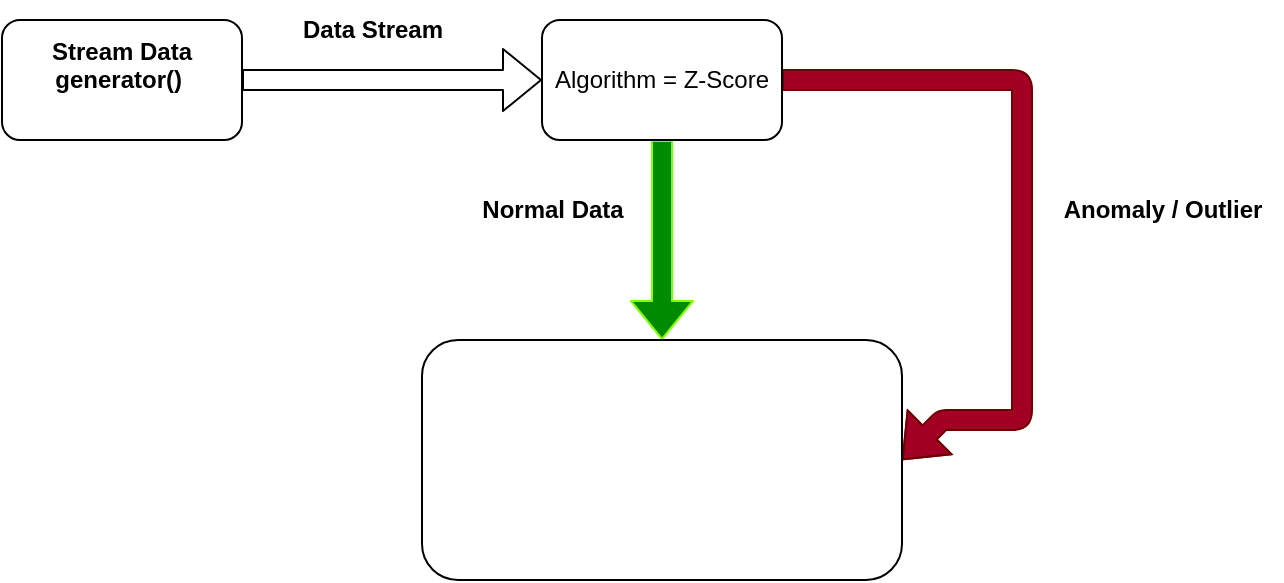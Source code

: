 <mxfile>
    <diagram id="HKMoVnsV47ZN6oj1n0BE" name="Page-1">
        <mxGraphModel dx="1082" dy="755" grid="1" gridSize="10" guides="1" tooltips="1" connect="1" arrows="1" fold="1" page="1" pageScale="1" pageWidth="850" pageHeight="1100" math="0" shadow="0">
            <root>
                <mxCell id="0"/>
                <mxCell id="1" parent="0"/>
                <mxCell id="4" style="edgeStyle=none;html=1;shape=flexArrow;" edge="1" parent="1" source="2" target="3">
                    <mxGeometry relative="1" as="geometry"/>
                </mxCell>
                <mxCell id="2" value="&lt;b&gt;Stream Data generator()&amp;nbsp;&lt;br&gt;&lt;br&gt;&lt;/b&gt;" style="rounded=1;whiteSpace=wrap;html=1;" vertex="1" parent="1">
                    <mxGeometry x="90" y="150" width="120" height="60" as="geometry"/>
                </mxCell>
                <mxCell id="6" style="edgeStyle=none;html=1;exitX=0.5;exitY=1;exitDx=0;exitDy=0;entryX=0.5;entryY=0;entryDx=0;entryDy=0;fillColor=#008a00;strokeColor=#80FF00;shape=flexArrow;" edge="1" parent="1" source="3" target="5">
                    <mxGeometry relative="1" as="geometry"/>
                </mxCell>
                <mxCell id="8" style="edgeStyle=none;html=1;exitX=1;exitY=0.5;exitDx=0;exitDy=0;entryX=1;entryY=0.5;entryDx=0;entryDy=0;fillColor=#a20025;strokeColor=#6F0000;shape=flexArrow;" edge="1" parent="1" source="3" target="5">
                    <mxGeometry relative="1" as="geometry">
                        <mxPoint x="600" y="180" as="targetPoint"/>
                        <Array as="points">
                            <mxPoint x="600" y="180"/>
                            <mxPoint x="600" y="220"/>
                            <mxPoint x="600" y="290"/>
                            <mxPoint x="600" y="350"/>
                            <mxPoint x="560" y="350"/>
                        </Array>
                    </mxGeometry>
                </mxCell>
                <mxCell id="3" value="Algorithm = Z-Score" style="rounded=1;whiteSpace=wrap;html=1;" vertex="1" parent="1">
                    <mxGeometry x="360" y="150" width="120" height="60" as="geometry"/>
                </mxCell>
                <mxCell id="5" value="" style="rounded=1;whiteSpace=wrap;html=1;" vertex="1" parent="1">
                    <mxGeometry x="300" y="310" width="240" height="120" as="geometry"/>
                </mxCell>
                <mxCell id="10" value="&lt;b&gt;Data Stream&lt;/b&gt;" style="text;html=1;align=center;verticalAlign=middle;resizable=0;points=[];autosize=1;strokeColor=none;fillColor=none;" vertex="1" parent="1">
                    <mxGeometry x="230" y="140" width="90" height="30" as="geometry"/>
                </mxCell>
                <mxCell id="11" value="&lt;b&gt;Anomaly / Outlier&lt;/b&gt;" style="text;html=1;align=center;verticalAlign=middle;resizable=0;points=[];autosize=1;strokeColor=none;fillColor=none;" vertex="1" parent="1">
                    <mxGeometry x="610" y="230" width="120" height="30" as="geometry"/>
                </mxCell>
                <mxCell id="12" value="&lt;b&gt;Normal Data&lt;/b&gt;" style="text;html=1;align=center;verticalAlign=middle;resizable=0;points=[];autosize=1;strokeColor=none;fillColor=none;" vertex="1" parent="1">
                    <mxGeometry x="320" y="230" width="90" height="30" as="geometry"/>
                </mxCell>
            </root>
        </mxGraphModel>
    </diagram>
</mxfile>